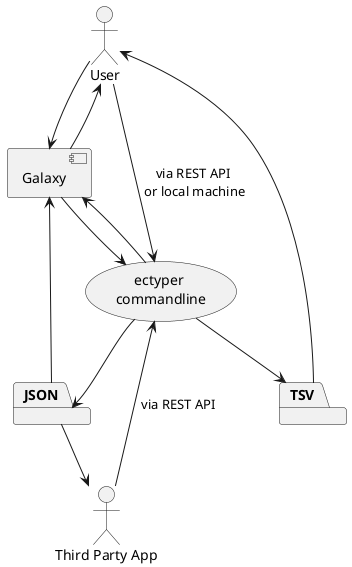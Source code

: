 @startuml


(ectyper \ncommandline) as ectyper
:Third Party App: as 3rd
:User: -> [Galaxy]
[Galaxy] --> :User:
:User: --> ectyper : "\nvia REST API\n or local machine"
3rd --> ectyper : "via REST API"
Galaxy -> ectyper
(ectyper) --> Galaxy

package JSON {
    (ectyper) --> JSON
}

package TSV{
    (ectyper) --> TSV
}

JSON --> [Galaxy]
JSON --> 3rd
TSV --> :User:



'(Use the application) as (Use)
'
'User -> (Start)
'User --> (Use)
'
'Galaxy ---> (Use)

'note right of Galaxy : This is an example.
'
'note right of (Use)
'A note can also
'be on several lines
'end note
'
'note "This note is connected\nto several objects." as N2
'(Start) .. N2
'N2 .. (Use)

@enduml